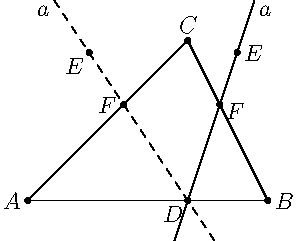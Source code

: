 picture basePicture;
unitsize(40);

pair A = (0,0);
pair B = (3,0);
pair C = (2,2);

draw(A--B--C--cycle);
dot("$A$",A,W);
dot("$B$",B,E);
dot("$C$",C,N);

pair D = (2,0);
pair F1 = B + 0.6*(C - B);
pair F2 = A + 0.6*(C - A);

pair D1 = extension(D,F1,(0,-0.5),(1,-0.5));
pair D2 = extension(D,F2,(0,-0.5),(1,-0.5));
pair E1 = extension(D,F1,(0,2.5),(1,2.5));
pair E2 = extension(D,F2,(0,2.5),(1,2.5));
draw(D1--E1);
draw(D2--E2,p=dashed);

label("$a$",E1,SE);
label("$a$",E2,SW);

dot("$D$",D,SW);
dot("$E$",F1+0.5*(E1-F1),E);
dot("$E$",F2+0.5*(E2-F2),SW);
dot("$F$",F1,ESE);
dot("$F$",F2,W);

shipout(format="pdf");
